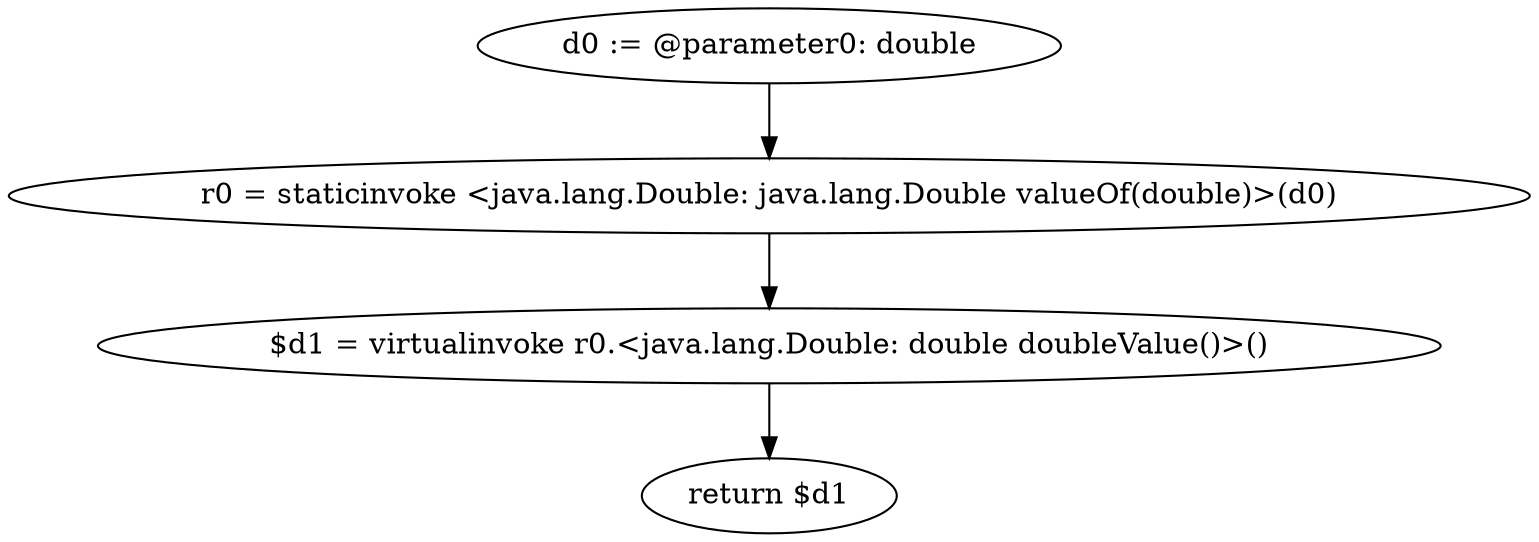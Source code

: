 digraph "unitGraph" {
    "d0 := @parameter0: double"
    "r0 = staticinvoke <java.lang.Double: java.lang.Double valueOf(double)>(d0)"
    "$d1 = virtualinvoke r0.<java.lang.Double: double doubleValue()>()"
    "return $d1"
    "d0 := @parameter0: double"->"r0 = staticinvoke <java.lang.Double: java.lang.Double valueOf(double)>(d0)";
    "r0 = staticinvoke <java.lang.Double: java.lang.Double valueOf(double)>(d0)"->"$d1 = virtualinvoke r0.<java.lang.Double: double doubleValue()>()";
    "$d1 = virtualinvoke r0.<java.lang.Double: double doubleValue()>()"->"return $d1";
}
